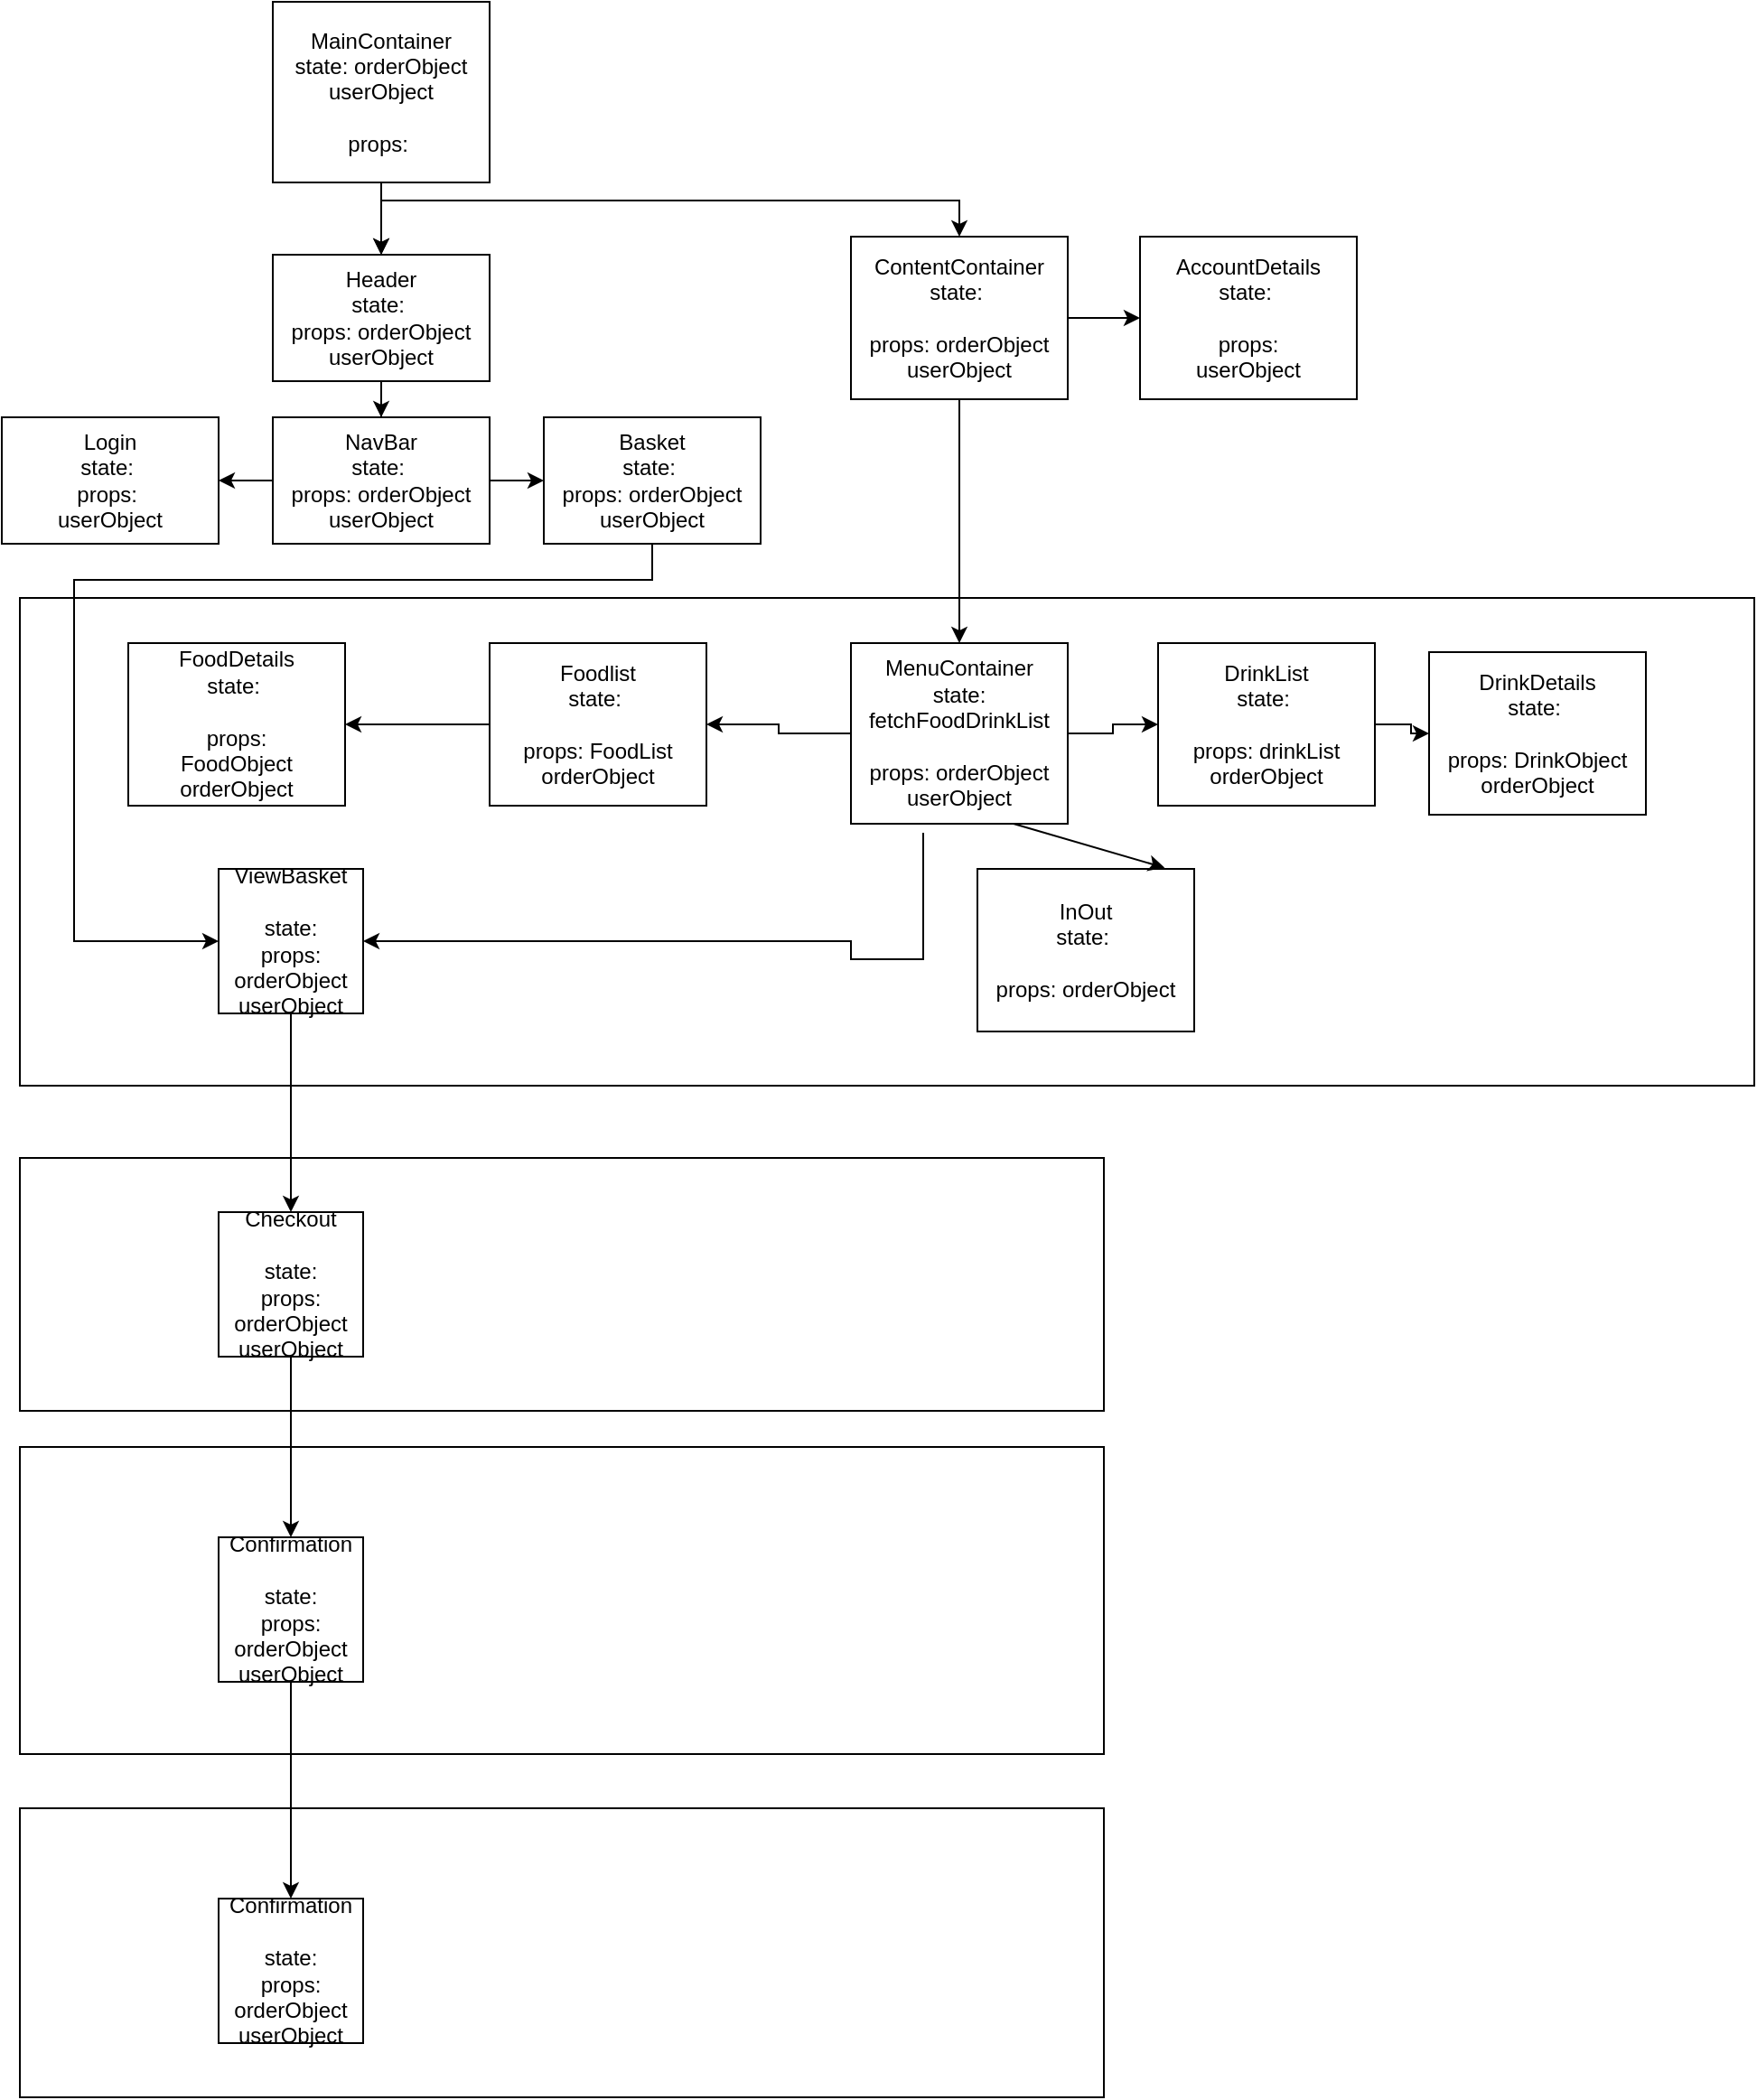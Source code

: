 <mxfile version="14.1.8" type="device"><diagram id="yK_1dfT69WGQYBdE6iAY" name="Page-1"><mxGraphModel dx="2370" dy="785" grid="1" gridSize="10" guides="1" tooltips="1" connect="1" arrows="1" fold="1" page="1" pageScale="1" pageWidth="827" pageHeight="1169" math="0" shadow="0"><root><mxCell id="0"/><mxCell id="1" parent="0"/><mxCell id="tqlBVV6pdT0Bg4PniR9M-65" value="" style="rounded=0;whiteSpace=wrap;html=1;" vertex="1" parent="1"><mxGeometry x="-20" y="1040" width="600" height="160" as="geometry"/></mxCell><mxCell id="tqlBVV6pdT0Bg4PniR9M-61" value="" style="rounded=0;whiteSpace=wrap;html=1;" vertex="1" parent="1"><mxGeometry x="-20" y="840" width="600" height="170" as="geometry"/></mxCell><mxCell id="tqlBVV6pdT0Bg4PniR9M-59" value="" style="rounded=0;whiteSpace=wrap;html=1;" vertex="1" parent="1"><mxGeometry x="-20" y="680" width="600" height="140" as="geometry"/></mxCell><mxCell id="tqlBVV6pdT0Bg4PniR9M-58" value="" style="rounded=0;whiteSpace=wrap;html=1;" vertex="1" parent="1"><mxGeometry x="-20" y="370" width="960" height="270" as="geometry"/></mxCell><mxCell id="tqlBVV6pdT0Bg4PniR9M-13" value="" style="edgeStyle=orthogonalEdgeStyle;rounded=0;orthogonalLoop=1;jettySize=auto;html=1;" edge="1" parent="1" source="tqlBVV6pdT0Bg4PniR9M-9" target="tqlBVV6pdT0Bg4PniR9M-12"><mxGeometry relative="1" as="geometry"/></mxCell><mxCell id="tqlBVV6pdT0Bg4PniR9M-28" value="" style="edgeStyle=orthogonalEdgeStyle;rounded=0;orthogonalLoop=1;jettySize=auto;html=1;" edge="1" parent="1" source="tqlBVV6pdT0Bg4PniR9M-9" target="tqlBVV6pdT0Bg4PniR9M-12"><mxGeometry relative="1" as="geometry"/></mxCell><mxCell id="tqlBVV6pdT0Bg4PniR9M-29" style="edgeStyle=orthogonalEdgeStyle;rounded=0;orthogonalLoop=1;jettySize=auto;html=1;entryX=0.5;entryY=0;entryDx=0;entryDy=0;" edge="1" parent="1" source="tqlBVV6pdT0Bg4PniR9M-9" target="tqlBVV6pdT0Bg4PniR9M-25"><mxGeometry relative="1" as="geometry"><Array as="points"><mxPoint x="180" y="150"/><mxPoint x="500" y="150"/></Array></mxGeometry></mxCell><mxCell id="tqlBVV6pdT0Bg4PniR9M-9" value="MainContainer&lt;br&gt;state: orderObject&lt;br&gt;userObject&lt;br&gt;&lt;br&gt;props:&amp;nbsp;" style="rounded=0;whiteSpace=wrap;html=1;" vertex="1" parent="1"><mxGeometry x="120" y="40" width="120" height="100" as="geometry"/></mxCell><mxCell id="tqlBVV6pdT0Bg4PniR9M-15" value="" style="edgeStyle=orthogonalEdgeStyle;rounded=0;orthogonalLoop=1;jettySize=auto;html=1;" edge="1" parent="1" source="tqlBVV6pdT0Bg4PniR9M-12" target="tqlBVV6pdT0Bg4PniR9M-14"><mxGeometry relative="1" as="geometry"/></mxCell><mxCell id="tqlBVV6pdT0Bg4PniR9M-12" value="Header&lt;br&gt;state:&amp;nbsp;&lt;br&gt;props: orderObject&lt;br&gt;userObject" style="rounded=0;whiteSpace=wrap;html=1;" vertex="1" parent="1"><mxGeometry x="120" y="180" width="120" height="70" as="geometry"/></mxCell><mxCell id="tqlBVV6pdT0Bg4PniR9M-17" value="" style="edgeStyle=orthogonalEdgeStyle;rounded=0;orthogonalLoop=1;jettySize=auto;html=1;" edge="1" parent="1" source="tqlBVV6pdT0Bg4PniR9M-14" target="tqlBVV6pdT0Bg4PniR9M-16"><mxGeometry relative="1" as="geometry"/></mxCell><mxCell id="tqlBVV6pdT0Bg4PniR9M-23" value="" style="edgeStyle=orthogonalEdgeStyle;rounded=0;orthogonalLoop=1;jettySize=auto;html=1;" edge="1" parent="1" source="tqlBVV6pdT0Bg4PniR9M-14" target="tqlBVV6pdT0Bg4PniR9M-22"><mxGeometry relative="1" as="geometry"/></mxCell><mxCell id="tqlBVV6pdT0Bg4PniR9M-14" value="NavBar&lt;br&gt;state:&amp;nbsp;&lt;br&gt;props: orderObject&lt;br&gt;userObject" style="rounded=0;whiteSpace=wrap;html=1;" vertex="1" parent="1"><mxGeometry x="120" y="270" width="120" height="70" as="geometry"/></mxCell><mxCell id="tqlBVV6pdT0Bg4PniR9M-49" style="edgeStyle=orthogonalEdgeStyle;rounded=0;orthogonalLoop=1;jettySize=auto;html=1;entryX=0;entryY=0.5;entryDx=0;entryDy=0;" edge="1" parent="1" source="tqlBVV6pdT0Bg4PniR9M-16" target="tqlBVV6pdT0Bg4PniR9M-47"><mxGeometry relative="1" as="geometry"><Array as="points"><mxPoint x="330" y="360"/><mxPoint x="10" y="360"/><mxPoint x="10" y="560"/></Array></mxGeometry></mxCell><mxCell id="tqlBVV6pdT0Bg4PniR9M-16" value="Basket&lt;br&gt;state:&amp;nbsp;&lt;br&gt;props: orderObject&lt;br&gt;userObject" style="rounded=0;whiteSpace=wrap;html=1;" vertex="1" parent="1"><mxGeometry x="270" y="270" width="120" height="70" as="geometry"/></mxCell><mxCell id="tqlBVV6pdT0Bg4PniR9M-22" value="Login&lt;br&gt;state:&amp;nbsp;&lt;br&gt;props:&amp;nbsp;&lt;br&gt;userObject" style="rounded=0;whiteSpace=wrap;html=1;" vertex="1" parent="1"><mxGeometry x="-30" y="270" width="120" height="70" as="geometry"/></mxCell><mxCell id="tqlBVV6pdT0Bg4PniR9M-31" value="" style="edgeStyle=orthogonalEdgeStyle;rounded=0;orthogonalLoop=1;jettySize=auto;html=1;" edge="1" parent="1" source="tqlBVV6pdT0Bg4PniR9M-25" target="tqlBVV6pdT0Bg4PniR9M-30"><mxGeometry relative="1" as="geometry"/></mxCell><mxCell id="tqlBVV6pdT0Bg4PniR9M-33" value="" style="edgeStyle=orthogonalEdgeStyle;rounded=0;orthogonalLoop=1;jettySize=auto;html=1;" edge="1" parent="1" source="tqlBVV6pdT0Bg4PniR9M-25" target="tqlBVV6pdT0Bg4PniR9M-32"><mxGeometry relative="1" as="geometry"/></mxCell><mxCell id="tqlBVV6pdT0Bg4PniR9M-25" value="ContentContainer&lt;br&gt;state:&amp;nbsp;&lt;br&gt;&lt;br&gt;props: orderObject&lt;br&gt;userObject" style="rounded=0;whiteSpace=wrap;html=1;" vertex="1" parent="1"><mxGeometry x="440" y="170" width="120" height="90" as="geometry"/></mxCell><mxCell id="tqlBVV6pdT0Bg4PniR9M-37" value="" style="edgeStyle=orthogonalEdgeStyle;rounded=0;orthogonalLoop=1;jettySize=auto;html=1;" edge="1" parent="1" source="tqlBVV6pdT0Bg4PniR9M-30" target="tqlBVV6pdT0Bg4PniR9M-36"><mxGeometry relative="1" as="geometry"/></mxCell><mxCell id="tqlBVV6pdT0Bg4PniR9M-40" value="" style="edgeStyle=orthogonalEdgeStyle;rounded=0;orthogonalLoop=1;jettySize=auto;html=1;" edge="1" parent="1" source="tqlBVV6pdT0Bg4PniR9M-30" target="tqlBVV6pdT0Bg4PniR9M-39"><mxGeometry relative="1" as="geometry"/></mxCell><mxCell id="tqlBVV6pdT0Bg4PniR9M-30" value="MenuContainer&lt;br&gt;state: fetchFoodDrinkList&lt;br&gt;&lt;br&gt;props: orderObject&lt;br&gt;userObject" style="rounded=0;whiteSpace=wrap;html=1;" vertex="1" parent="1"><mxGeometry x="440" y="395" width="120" height="100" as="geometry"/></mxCell><mxCell id="tqlBVV6pdT0Bg4PniR9M-32" value="AccountDetails&lt;br&gt;state:&amp;nbsp;&lt;br&gt;&lt;br&gt;props:&lt;br&gt;userObject" style="rounded=0;whiteSpace=wrap;html=1;" vertex="1" parent="1"><mxGeometry x="600" y="170" width="120" height="90" as="geometry"/></mxCell><mxCell id="tqlBVV6pdT0Bg4PniR9M-34" value="InOut&lt;br&gt;state:&amp;nbsp;&lt;br&gt;&lt;br&gt;props: orderObject" style="rounded=0;whiteSpace=wrap;html=1;" vertex="1" parent="1"><mxGeometry x="510" y="520" width="120" height="90" as="geometry"/></mxCell><mxCell id="tqlBVV6pdT0Bg4PniR9M-46" value="" style="edgeStyle=orthogonalEdgeStyle;rounded=0;orthogonalLoop=1;jettySize=auto;html=1;" edge="1" parent="1" source="tqlBVV6pdT0Bg4PniR9M-36" target="tqlBVV6pdT0Bg4PniR9M-45"><mxGeometry relative="1" as="geometry"/></mxCell><mxCell id="tqlBVV6pdT0Bg4PniR9M-36" value="Foodlist&lt;br&gt;state:&amp;nbsp;&lt;br&gt;&lt;br&gt;props: FoodList&lt;br&gt;orderObject" style="rounded=0;whiteSpace=wrap;html=1;" vertex="1" parent="1"><mxGeometry x="240" y="395" width="120" height="90" as="geometry"/></mxCell><mxCell id="tqlBVV6pdT0Bg4PniR9M-51" value="" style="edgeStyle=orthogonalEdgeStyle;rounded=0;orthogonalLoop=1;jettySize=auto;html=1;" edge="1" parent="1" source="tqlBVV6pdT0Bg4PniR9M-39" target="tqlBVV6pdT0Bg4PniR9M-50"><mxGeometry relative="1" as="geometry"/></mxCell><mxCell id="tqlBVV6pdT0Bg4PniR9M-39" value="DrinkList&lt;br&gt;state:&amp;nbsp;&lt;br&gt;&lt;br&gt;props: drinkList&lt;br&gt;orderObject" style="rounded=0;whiteSpace=wrap;html=1;" vertex="1" parent="1"><mxGeometry x="610" y="395" width="120" height="90" as="geometry"/></mxCell><mxCell id="tqlBVV6pdT0Bg4PniR9M-48" style="edgeStyle=orthogonalEdgeStyle;rounded=0;orthogonalLoop=1;jettySize=auto;html=1;" edge="1" parent="1" target="tqlBVV6pdT0Bg4PniR9M-47"><mxGeometry relative="1" as="geometry"><mxPoint x="480" y="500" as="sourcePoint"/><Array as="points"><mxPoint x="480" y="570"/><mxPoint x="440" y="570"/><mxPoint x="440" y="560"/></Array></mxGeometry></mxCell><mxCell id="tqlBVV6pdT0Bg4PniR9M-43" value="" style="endArrow=classic;html=1;exitX=0.75;exitY=1;exitDx=0;exitDy=0;entryX=0.864;entryY=-0.007;entryDx=0;entryDy=0;entryPerimeter=0;" edge="1" parent="1" source="tqlBVV6pdT0Bg4PniR9M-30" target="tqlBVV6pdT0Bg4PniR9M-34"><mxGeometry width="50" height="50" relative="1" as="geometry"><mxPoint x="560" y="420" as="sourcePoint"/><mxPoint x="610" y="370" as="targetPoint"/></mxGeometry></mxCell><mxCell id="tqlBVV6pdT0Bg4PniR9M-45" value="FoodDetails&lt;br&gt;state:&amp;nbsp;&lt;br&gt;&lt;br&gt;props: &lt;br&gt;FoodObject&lt;br&gt;orderObject" style="rounded=0;whiteSpace=wrap;html=1;" vertex="1" parent="1"><mxGeometry x="40" y="395" width="120" height="90" as="geometry"/></mxCell><mxCell id="tqlBVV6pdT0Bg4PniR9M-54" value="" style="edgeStyle=orthogonalEdgeStyle;rounded=0;orthogonalLoop=1;jettySize=auto;html=1;" edge="1" parent="1" source="tqlBVV6pdT0Bg4PniR9M-47" target="tqlBVV6pdT0Bg4PniR9M-53"><mxGeometry relative="1" as="geometry"/></mxCell><mxCell id="tqlBVV6pdT0Bg4PniR9M-47" value="ViewBasket&lt;br&gt;&lt;br&gt;state:&lt;br&gt;props: orderObject&lt;br&gt;userObject" style="whiteSpace=wrap;html=1;aspect=fixed;" vertex="1" parent="1"><mxGeometry x="90" y="520" width="80" height="80" as="geometry"/></mxCell><mxCell id="tqlBVV6pdT0Bg4PniR9M-50" value="DrinkDetails&lt;br&gt;state:&amp;nbsp;&lt;br&gt;&lt;br&gt;props: DrinkObject&lt;br&gt;orderObject" style="rounded=0;whiteSpace=wrap;html=1;" vertex="1" parent="1"><mxGeometry x="760" y="400" width="120" height="90" as="geometry"/></mxCell><mxCell id="tqlBVV6pdT0Bg4PniR9M-56" value="" style="edgeStyle=orthogonalEdgeStyle;rounded=0;orthogonalLoop=1;jettySize=auto;html=1;" edge="1" parent="1" source="tqlBVV6pdT0Bg4PniR9M-53" target="tqlBVV6pdT0Bg4PniR9M-55"><mxGeometry relative="1" as="geometry"/></mxCell><mxCell id="tqlBVV6pdT0Bg4PniR9M-53" value="Checkout&lt;br&gt;&lt;br&gt;state:&lt;br&gt;props: orderObject&lt;br&gt;userObject" style="whiteSpace=wrap;html=1;aspect=fixed;" vertex="1" parent="1"><mxGeometry x="90" y="710" width="80" height="80" as="geometry"/></mxCell><mxCell id="tqlBVV6pdT0Bg4PniR9M-64" value="" style="edgeStyle=orthogonalEdgeStyle;rounded=0;orthogonalLoop=1;jettySize=auto;html=1;" edge="1" parent="1" source="tqlBVV6pdT0Bg4PniR9M-55" target="tqlBVV6pdT0Bg4PniR9M-63"><mxGeometry relative="1" as="geometry"/></mxCell><mxCell id="tqlBVV6pdT0Bg4PniR9M-55" value="Confirmation&lt;br&gt;&lt;br&gt;state:&lt;br&gt;props: orderObject&lt;br&gt;userObject" style="whiteSpace=wrap;html=1;aspect=fixed;" vertex="1" parent="1"><mxGeometry x="90" y="890" width="80" height="80" as="geometry"/></mxCell><mxCell id="tqlBVV6pdT0Bg4PniR9M-63" value="Confirmation&lt;br&gt;&lt;br&gt;state:&lt;br&gt;props: orderObject&lt;br&gt;userObject" style="whiteSpace=wrap;html=1;aspect=fixed;" vertex="1" parent="1"><mxGeometry x="90" y="1090" width="80" height="80" as="geometry"/></mxCell></root></mxGraphModel></diagram></mxfile>
